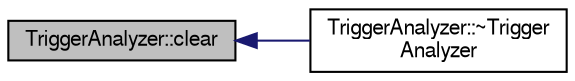 digraph "TriggerAnalyzer::clear"
{
  bgcolor="transparent";
  edge [fontname="FreeSans",fontsize="10",labelfontname="FreeSans",labelfontsize="10"];
  node [fontname="FreeSans",fontsize="10",shape=record];
  rankdir="LR";
  Node1 [label="TriggerAnalyzer::clear",height=0.2,width=0.4,color="black", fillcolor="grey75", style="filled" fontcolor="black"];
  Node1 -> Node2 [dir="back",color="midnightblue",fontsize="10",style="solid",fontname="FreeSans"];
  Node2 [label="TriggerAnalyzer::~Trigger\lAnalyzer",height=0.2,width=0.4,color="black",URL="$d6/deb/classTriggerAnalyzer.html#ac047e7c489eeeb0c203b92b92290041b"];
}
